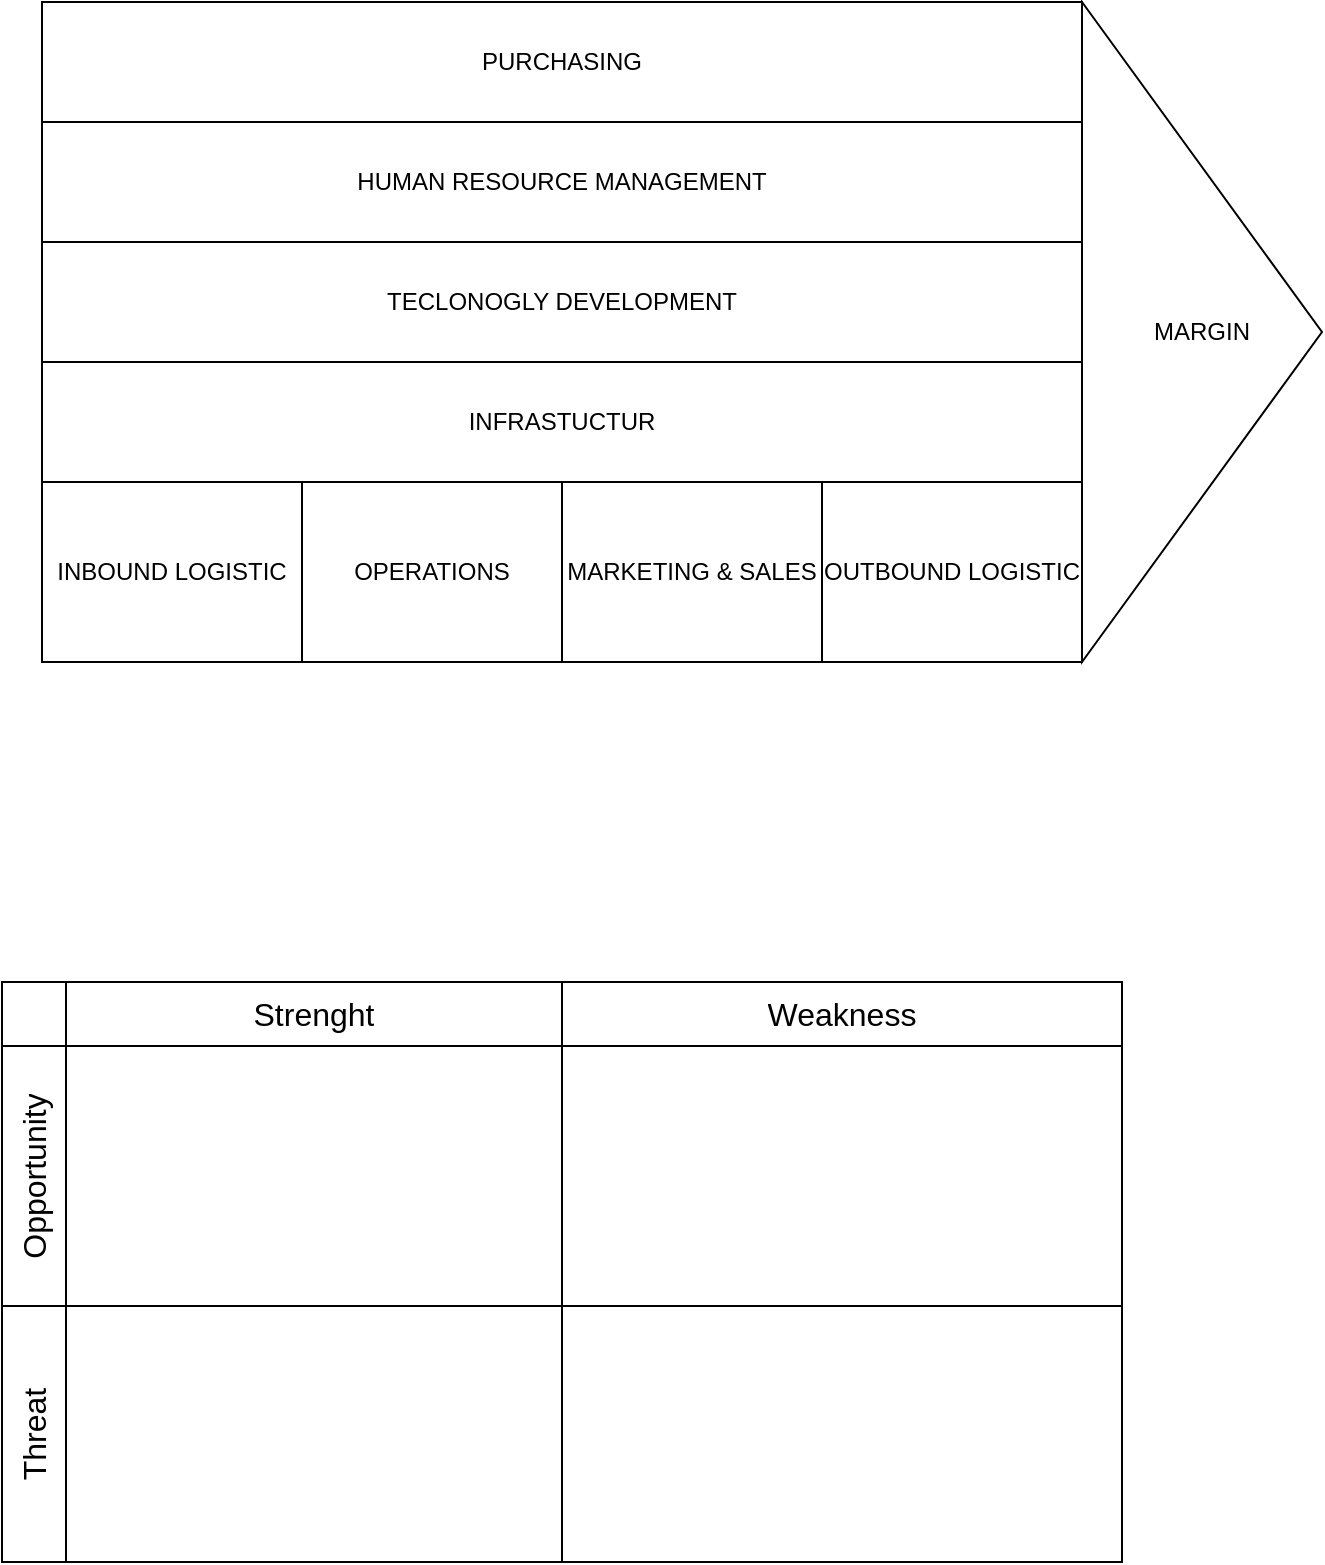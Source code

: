 <mxfile version="24.5.5" type="github">
  <diagram name="Page-1" id="Vned0AJL_Sf1EVz8iLoT">
    <mxGraphModel dx="922" dy="460" grid="1" gridSize="10" guides="1" tooltips="1" connect="1" arrows="1" fold="1" page="1" pageScale="1" pageWidth="850" pageHeight="1100" math="0" shadow="0">
      <root>
        <mxCell id="0" />
        <mxCell id="1" parent="0" />
        <mxCell id="iblUcHsWFGveh7NraL_f-11" value="" style="shape=table;startSize=0;container=1;collapsible=0;childLayout=tableLayout;fontSize=16;" vertex="1" parent="1">
          <mxGeometry x="20" y="530" width="560" height="290" as="geometry" />
        </mxCell>
        <mxCell id="iblUcHsWFGveh7NraL_f-12" value="" style="shape=tableRow;horizontal=0;startSize=0;swimlaneHead=0;swimlaneBody=0;strokeColor=inherit;top=0;left=0;bottom=0;right=0;collapsible=0;dropTarget=0;fillColor=none;points=[[0,0.5],[1,0.5]];portConstraint=eastwest;fontSize=16;" vertex="1" parent="iblUcHsWFGveh7NraL_f-11">
          <mxGeometry width="560" height="32" as="geometry" />
        </mxCell>
        <mxCell id="iblUcHsWFGveh7NraL_f-13" value="" style="shape=partialRectangle;html=1;whiteSpace=wrap;connectable=0;strokeColor=inherit;overflow=hidden;fillColor=none;top=0;left=0;bottom=0;right=0;pointerEvents=1;fontSize=16;" vertex="1" parent="iblUcHsWFGveh7NraL_f-12">
          <mxGeometry width="32" height="32" as="geometry">
            <mxRectangle width="32" height="32" as="alternateBounds" />
          </mxGeometry>
        </mxCell>
        <mxCell id="iblUcHsWFGveh7NraL_f-14" value="Strenght" style="shape=partialRectangle;html=1;whiteSpace=wrap;connectable=0;strokeColor=inherit;overflow=hidden;fillColor=none;top=0;left=0;bottom=0;right=0;pointerEvents=1;fontSize=16;" vertex="1" parent="iblUcHsWFGveh7NraL_f-12">
          <mxGeometry x="32" width="248" height="32" as="geometry">
            <mxRectangle width="248" height="32" as="alternateBounds" />
          </mxGeometry>
        </mxCell>
        <mxCell id="iblUcHsWFGveh7NraL_f-15" value="Weakness" style="shape=partialRectangle;html=1;whiteSpace=wrap;connectable=0;strokeColor=inherit;overflow=hidden;fillColor=none;top=0;left=0;bottom=0;right=0;pointerEvents=1;fontSize=16;" vertex="1" parent="iblUcHsWFGveh7NraL_f-12">
          <mxGeometry x="280" width="280" height="32" as="geometry">
            <mxRectangle width="280" height="32" as="alternateBounds" />
          </mxGeometry>
        </mxCell>
        <mxCell id="iblUcHsWFGveh7NraL_f-16" value="" style="shape=tableRow;horizontal=0;startSize=0;swimlaneHead=0;swimlaneBody=0;strokeColor=inherit;top=0;left=0;bottom=0;right=0;collapsible=0;dropTarget=0;fillColor=none;points=[[0,0.5],[1,0.5]];portConstraint=eastwest;fontSize=16;" vertex="1" parent="iblUcHsWFGveh7NraL_f-11">
          <mxGeometry y="32" width="560" height="130" as="geometry" />
        </mxCell>
        <mxCell id="iblUcHsWFGveh7NraL_f-17" value="Opportunity" style="shape=partialRectangle;html=1;whiteSpace=wrap;connectable=0;strokeColor=inherit;overflow=hidden;fillColor=none;top=0;left=0;bottom=0;right=0;pointerEvents=1;fontSize=16;horizontal=0;" vertex="1" parent="iblUcHsWFGveh7NraL_f-16">
          <mxGeometry width="32" height="130" as="geometry">
            <mxRectangle width="32" height="130" as="alternateBounds" />
          </mxGeometry>
        </mxCell>
        <mxCell id="iblUcHsWFGveh7NraL_f-18" value="" style="shape=partialRectangle;html=1;whiteSpace=wrap;connectable=0;strokeColor=inherit;overflow=hidden;fillColor=none;top=0;left=0;bottom=0;right=0;pointerEvents=1;fontSize=16;" vertex="1" parent="iblUcHsWFGveh7NraL_f-16">
          <mxGeometry x="32" width="248" height="130" as="geometry">
            <mxRectangle width="248" height="130" as="alternateBounds" />
          </mxGeometry>
        </mxCell>
        <mxCell id="iblUcHsWFGveh7NraL_f-19" value="" style="shape=partialRectangle;html=1;whiteSpace=wrap;connectable=0;strokeColor=inherit;overflow=hidden;fillColor=none;top=0;left=0;bottom=0;right=0;pointerEvents=1;fontSize=16;" vertex="1" parent="iblUcHsWFGveh7NraL_f-16">
          <mxGeometry x="280" width="280" height="130" as="geometry">
            <mxRectangle width="280" height="130" as="alternateBounds" />
          </mxGeometry>
        </mxCell>
        <mxCell id="iblUcHsWFGveh7NraL_f-20" value="" style="shape=tableRow;horizontal=0;startSize=0;swimlaneHead=0;swimlaneBody=0;strokeColor=inherit;top=0;left=0;bottom=0;right=0;collapsible=0;dropTarget=0;fillColor=none;points=[[0,0.5],[1,0.5]];portConstraint=eastwest;fontSize=16;" vertex="1" parent="iblUcHsWFGveh7NraL_f-11">
          <mxGeometry y="162" width="560" height="128" as="geometry" />
        </mxCell>
        <mxCell id="iblUcHsWFGveh7NraL_f-21" value="Threat" style="shape=partialRectangle;html=1;whiteSpace=wrap;connectable=0;strokeColor=inherit;overflow=hidden;fillColor=none;top=0;left=0;bottom=0;right=0;pointerEvents=1;fontSize=16;horizontal=0;" vertex="1" parent="iblUcHsWFGveh7NraL_f-20">
          <mxGeometry width="32" height="128" as="geometry">
            <mxRectangle width="32" height="128" as="alternateBounds" />
          </mxGeometry>
        </mxCell>
        <mxCell id="iblUcHsWFGveh7NraL_f-22" value="" style="shape=partialRectangle;html=1;whiteSpace=wrap;connectable=0;strokeColor=inherit;overflow=hidden;fillColor=none;top=0;left=0;bottom=0;right=0;pointerEvents=1;fontSize=16;" vertex="1" parent="iblUcHsWFGveh7NraL_f-20">
          <mxGeometry x="32" width="248" height="128" as="geometry">
            <mxRectangle width="248" height="128" as="alternateBounds" />
          </mxGeometry>
        </mxCell>
        <mxCell id="iblUcHsWFGveh7NraL_f-23" value="" style="shape=partialRectangle;html=1;whiteSpace=wrap;connectable=0;strokeColor=inherit;overflow=hidden;fillColor=none;top=0;left=0;bottom=0;right=0;pointerEvents=1;fontSize=16;" vertex="1" parent="iblUcHsWFGveh7NraL_f-20">
          <mxGeometry x="280" width="280" height="128" as="geometry">
            <mxRectangle width="280" height="128" as="alternateBounds" />
          </mxGeometry>
        </mxCell>
        <mxCell id="iblUcHsWFGveh7NraL_f-1" value="PURCHASING" style="rounded=0;whiteSpace=wrap;html=1;" vertex="1" parent="1">
          <mxGeometry x="40" y="40" width="520" height="60" as="geometry" />
        </mxCell>
        <mxCell id="iblUcHsWFGveh7NraL_f-2" value="TECLONOGLY DEVELOPMENT" style="rounded=0;whiteSpace=wrap;html=1;" vertex="1" parent="1">
          <mxGeometry x="40" y="160" width="520" height="60" as="geometry" />
        </mxCell>
        <mxCell id="iblUcHsWFGveh7NraL_f-3" value="HUMAN RESOURCE MANAGEMENT" style="rounded=0;whiteSpace=wrap;html=1;" vertex="1" parent="1">
          <mxGeometry x="40" y="100" width="520" height="60" as="geometry" />
        </mxCell>
        <mxCell id="iblUcHsWFGveh7NraL_f-4" value="INFRASTUCTUR" style="rounded=0;whiteSpace=wrap;html=1;" vertex="1" parent="1">
          <mxGeometry x="40" y="220" width="520" height="60" as="geometry" />
        </mxCell>
        <mxCell id="iblUcHsWFGveh7NraL_f-5" value="INBOUND LOGISTIC" style="rounded=0;whiteSpace=wrap;html=1;" vertex="1" parent="1">
          <mxGeometry x="40" y="280" width="130" height="90" as="geometry" />
        </mxCell>
        <mxCell id="iblUcHsWFGveh7NraL_f-6" value="MARKETING &amp;amp; SALES" style="rounded=0;whiteSpace=wrap;html=1;" vertex="1" parent="1">
          <mxGeometry x="300" y="280" width="130" height="90" as="geometry" />
        </mxCell>
        <mxCell id="iblUcHsWFGveh7NraL_f-7" value="OUTBOUND LOGISTIC" style="rounded=0;whiteSpace=wrap;html=1;" vertex="1" parent="1">
          <mxGeometry x="430" y="280" width="130" height="90" as="geometry" />
        </mxCell>
        <mxCell id="iblUcHsWFGveh7NraL_f-8" value="OPERATIONS" style="rounded=0;whiteSpace=wrap;html=1;" vertex="1" parent="1">
          <mxGeometry x="170" y="280" width="130" height="90" as="geometry" />
        </mxCell>
        <mxCell id="iblUcHsWFGveh7NraL_f-10" value="MARGIN" style="triangle;whiteSpace=wrap;html=1;" vertex="1" parent="1">
          <mxGeometry x="560" y="40" width="120" height="330" as="geometry" />
        </mxCell>
      </root>
    </mxGraphModel>
  </diagram>
</mxfile>
